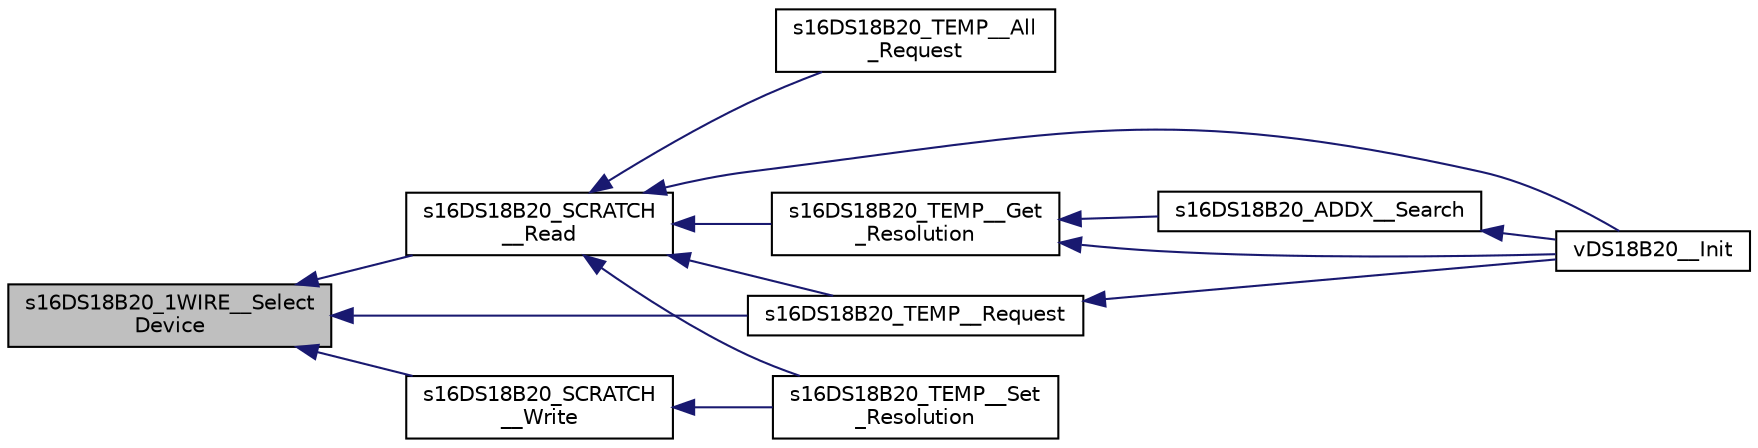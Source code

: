 digraph "s16DS18B20_1WIRE__SelectDevice"
{
  edge [fontname="Helvetica",fontsize="10",labelfontname="Helvetica",labelfontsize="10"];
  node [fontname="Helvetica",fontsize="10",shape=record];
  rankdir="LR";
  Node1 [label="s16DS18B20_1WIRE__Select\lDevice",height=0.2,width=0.4,color="black", fillcolor="grey75", style="filled", fontcolor="black"];
  Node1 -> Node2 [dir="back",color="midnightblue",fontsize="10",style="solid",fontname="Helvetica"];
  Node2 [label="s16DS18B20_SCRATCH\l__Read",height=0.2,width=0.4,color="black", fillcolor="white", style="filled",URL="$group___d_s18_b20_____s_c_r_a_t_c_h_p_a_d.html#gad0c45b626f3b1bfdcc210cbfc105a526",tooltip="Read the scratch memory, 9 bytes. "];
  Node2 -> Node3 [dir="back",color="midnightblue",fontsize="10",style="solid",fontname="Helvetica"];
  Node3 [label="s16DS18B20_TEMP__All\l_Request",height=0.2,width=0.4,color="black", fillcolor="white", style="filled",URL="$group___d_s18_b20_____t_e_m_p_e_r_a_t_u_r_e.html#ga1ea9cd9334d74c0e89964ce4de00d871",tooltip="Issue a global command to start conversion of all devices on the wire This is most useful for startin..."];
  Node2 -> Node4 [dir="back",color="midnightblue",fontsize="10",style="solid",fontname="Helvetica"];
  Node4 [label="s16DS18B20_TEMP__Get\l_Resolution",height=0.2,width=0.4,color="black", fillcolor="white", style="filled",URL="$group___d_s18_b20_____t_e_m_p_e_r_a_t_u_r_e.html#ga11962e41c09a2129e886ea033a17a9bd",tooltip="Gets the current resolution by reading the scratchpad memory. "];
  Node4 -> Node5 [dir="back",color="midnightblue",fontsize="10",style="solid",fontname="Helvetica"];
  Node5 [label="s16DS18B20_ADDX__Search",height=0.2,width=0.4,color="black", fillcolor="white", style="filled",URL="$group___d_s18_b20_____a_d_d_r_e_s_s.html#ga3c1f4218a21309c7a9551f6f5f4b8352",tooltip="Search for all devices on the bus on all channels. "];
  Node5 -> Node6 [dir="back",color="midnightblue",fontsize="10",style="solid",fontname="Helvetica"];
  Node6 [label="vDS18B20__Init",height=0.2,width=0.4,color="black", fillcolor="white", style="filled",URL="$group___d_s18_b20_____c_o_r_e.html#ga59b0a02052bcd41a9a187ce96156a15c",tooltip="Init the DS18B20 device. "];
  Node4 -> Node6 [dir="back",color="midnightblue",fontsize="10",style="solid",fontname="Helvetica"];
  Node2 -> Node7 [dir="back",color="midnightblue",fontsize="10",style="solid",fontname="Helvetica"];
  Node7 [label="s16DS18B20_TEMP__Request",height=0.2,width=0.4,color="black", fillcolor="white", style="filled",URL="$group___d_s18_b20_____t_e_m_p_e_r_a_t_u_r_e.html#ga70cda5834889d76cba2fff8ded10ad16",tooltip="Request the temperature. "];
  Node7 -> Node6 [dir="back",color="midnightblue",fontsize="10",style="solid",fontname="Helvetica"];
  Node2 -> Node8 [dir="back",color="midnightblue",fontsize="10",style="solid",fontname="Helvetica"];
  Node8 [label="s16DS18B20_TEMP__Set\l_Resolution",height=0.2,width=0.4,color="black", fillcolor="white", style="filled",URL="$group___d_s18_b20_____t_e_m_p_e_r_a_t_u_r_e.html#ga4a927d4706f79e0bb33dbc53ef14d967",tooltip="Set the temperature resolution. "];
  Node2 -> Node6 [dir="back",color="midnightblue",fontsize="10",style="solid",fontname="Helvetica"];
  Node1 -> Node9 [dir="back",color="midnightblue",fontsize="10",style="solid",fontname="Helvetica"];
  Node9 [label="s16DS18B20_SCRATCH\l__Write",height=0.2,width=0.4,color="black", fillcolor="white", style="filled",URL="$group___d_s18_b20_____s_c_r_a_t_c_h_p_a_d.html#gac8c2645034dbffe593336d1cebbb936a",tooltip="Write to the scratch pad, and then commit to the device. "];
  Node9 -> Node8 [dir="back",color="midnightblue",fontsize="10",style="solid",fontname="Helvetica"];
  Node1 -> Node7 [dir="back",color="midnightblue",fontsize="10",style="solid",fontname="Helvetica"];
}
